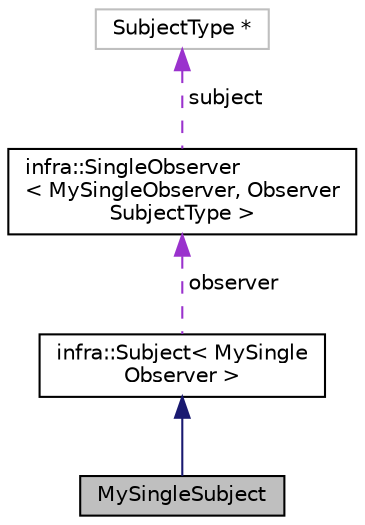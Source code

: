 digraph "MySingleSubject"
{
 // INTERACTIVE_SVG=YES
  edge [fontname="Helvetica",fontsize="10",labelfontname="Helvetica",labelfontsize="10"];
  node [fontname="Helvetica",fontsize="10",shape=record];
  Node2 [label="MySingleSubject",height=0.2,width=0.4,color="black", fillcolor="grey75", style="filled", fontcolor="black"];
  Node3 -> Node2 [dir="back",color="midnightblue",fontsize="10",style="solid",fontname="Helvetica"];
  Node3 [label="infra::Subject\< MySingle\lObserver \>",height=0.2,width=0.4,color="black", fillcolor="white", style="filled",URL="$d1/db2/classinfra_1_1_subject.html"];
  Node4 -> Node3 [dir="back",color="darkorchid3",fontsize="10",style="dashed",label=" observer" ,fontname="Helvetica"];
  Node4 [label="infra::SingleObserver\l\< MySingleObserver, Observer\lSubjectType \>",height=0.2,width=0.4,color="black", fillcolor="white", style="filled",URL="$dc/d4c/classinfra_1_1_single_observer.html"];
  Node5 -> Node4 [dir="back",color="darkorchid3",fontsize="10",style="dashed",label=" subject" ,fontname="Helvetica"];
  Node5 [label="SubjectType *",height=0.2,width=0.4,color="grey75", fillcolor="white", style="filled"];
}
